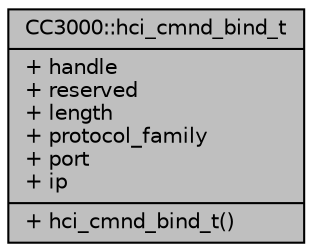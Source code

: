 digraph "CC3000::hci_cmnd_bind_t"
{
  edge [fontname="Helvetica",fontsize="10",labelfontname="Helvetica",labelfontsize="10"];
  node [fontname="Helvetica",fontsize="10",shape=record];
  Node1 [label="{CC3000::hci_cmnd_bind_t\n|+ handle\l+ reserved\l+ length\l+ protocol_family\l+ port\l+ ip\l|+ hci_cmnd_bind_t()\l}",height=0.2,width=0.4,color="black", fillcolor="grey75", style="filled", fontcolor="black"];
}
